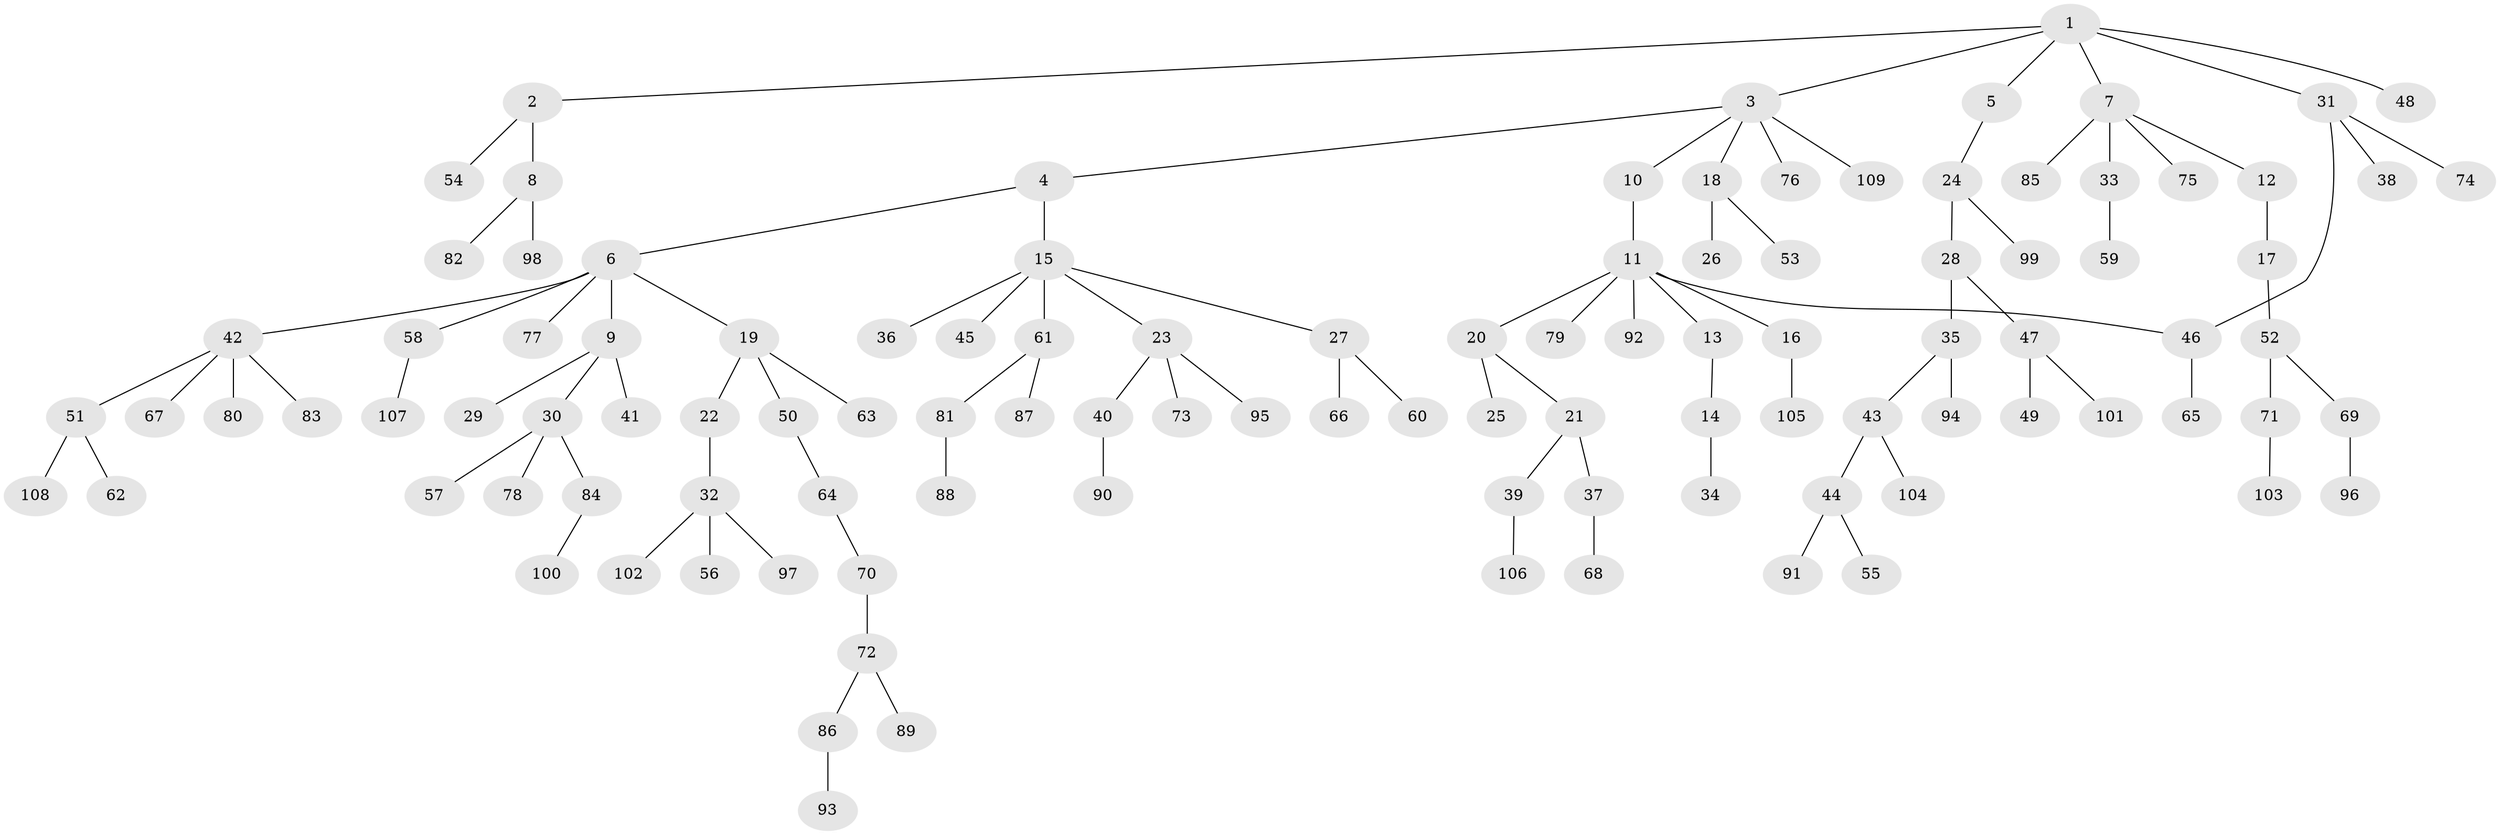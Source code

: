 // coarse degree distribution, {3: 0.12121212121212122, 2: 0.36363636363636365, 5: 0.030303030303030304, 1: 0.3939393939393939, 4: 0.09090909090909091}
// Generated by graph-tools (version 1.1) at 2025/36/03/04/25 23:36:13]
// undirected, 109 vertices, 109 edges
graph export_dot {
  node [color=gray90,style=filled];
  1;
  2;
  3;
  4;
  5;
  6;
  7;
  8;
  9;
  10;
  11;
  12;
  13;
  14;
  15;
  16;
  17;
  18;
  19;
  20;
  21;
  22;
  23;
  24;
  25;
  26;
  27;
  28;
  29;
  30;
  31;
  32;
  33;
  34;
  35;
  36;
  37;
  38;
  39;
  40;
  41;
  42;
  43;
  44;
  45;
  46;
  47;
  48;
  49;
  50;
  51;
  52;
  53;
  54;
  55;
  56;
  57;
  58;
  59;
  60;
  61;
  62;
  63;
  64;
  65;
  66;
  67;
  68;
  69;
  70;
  71;
  72;
  73;
  74;
  75;
  76;
  77;
  78;
  79;
  80;
  81;
  82;
  83;
  84;
  85;
  86;
  87;
  88;
  89;
  90;
  91;
  92;
  93;
  94;
  95;
  96;
  97;
  98;
  99;
  100;
  101;
  102;
  103;
  104;
  105;
  106;
  107;
  108;
  109;
  1 -- 2;
  1 -- 3;
  1 -- 5;
  1 -- 7;
  1 -- 31;
  1 -- 48;
  2 -- 8;
  2 -- 54;
  3 -- 4;
  3 -- 10;
  3 -- 18;
  3 -- 76;
  3 -- 109;
  4 -- 6;
  4 -- 15;
  5 -- 24;
  6 -- 9;
  6 -- 19;
  6 -- 42;
  6 -- 58;
  6 -- 77;
  7 -- 12;
  7 -- 33;
  7 -- 75;
  7 -- 85;
  8 -- 82;
  8 -- 98;
  9 -- 29;
  9 -- 30;
  9 -- 41;
  10 -- 11;
  11 -- 13;
  11 -- 16;
  11 -- 20;
  11 -- 46;
  11 -- 79;
  11 -- 92;
  12 -- 17;
  13 -- 14;
  14 -- 34;
  15 -- 23;
  15 -- 27;
  15 -- 36;
  15 -- 45;
  15 -- 61;
  16 -- 105;
  17 -- 52;
  18 -- 26;
  18 -- 53;
  19 -- 22;
  19 -- 50;
  19 -- 63;
  20 -- 21;
  20 -- 25;
  21 -- 37;
  21 -- 39;
  22 -- 32;
  23 -- 40;
  23 -- 73;
  23 -- 95;
  24 -- 28;
  24 -- 99;
  27 -- 60;
  27 -- 66;
  28 -- 35;
  28 -- 47;
  30 -- 57;
  30 -- 78;
  30 -- 84;
  31 -- 38;
  31 -- 74;
  31 -- 46;
  32 -- 56;
  32 -- 97;
  32 -- 102;
  33 -- 59;
  35 -- 43;
  35 -- 94;
  37 -- 68;
  39 -- 106;
  40 -- 90;
  42 -- 51;
  42 -- 67;
  42 -- 80;
  42 -- 83;
  43 -- 44;
  43 -- 104;
  44 -- 55;
  44 -- 91;
  46 -- 65;
  47 -- 49;
  47 -- 101;
  50 -- 64;
  51 -- 62;
  51 -- 108;
  52 -- 69;
  52 -- 71;
  58 -- 107;
  61 -- 81;
  61 -- 87;
  64 -- 70;
  69 -- 96;
  70 -- 72;
  71 -- 103;
  72 -- 86;
  72 -- 89;
  81 -- 88;
  84 -- 100;
  86 -- 93;
}

